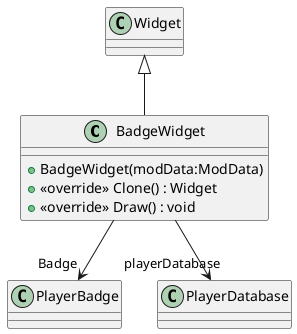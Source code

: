 @startuml
class BadgeWidget {
    + BadgeWidget(modData:ModData)
    + <<override>> Clone() : Widget
    + <<override>> Draw() : void
}
Widget <|-- BadgeWidget
BadgeWidget --> "Badge" PlayerBadge
BadgeWidget --> "playerDatabase" PlayerDatabase
@enduml
